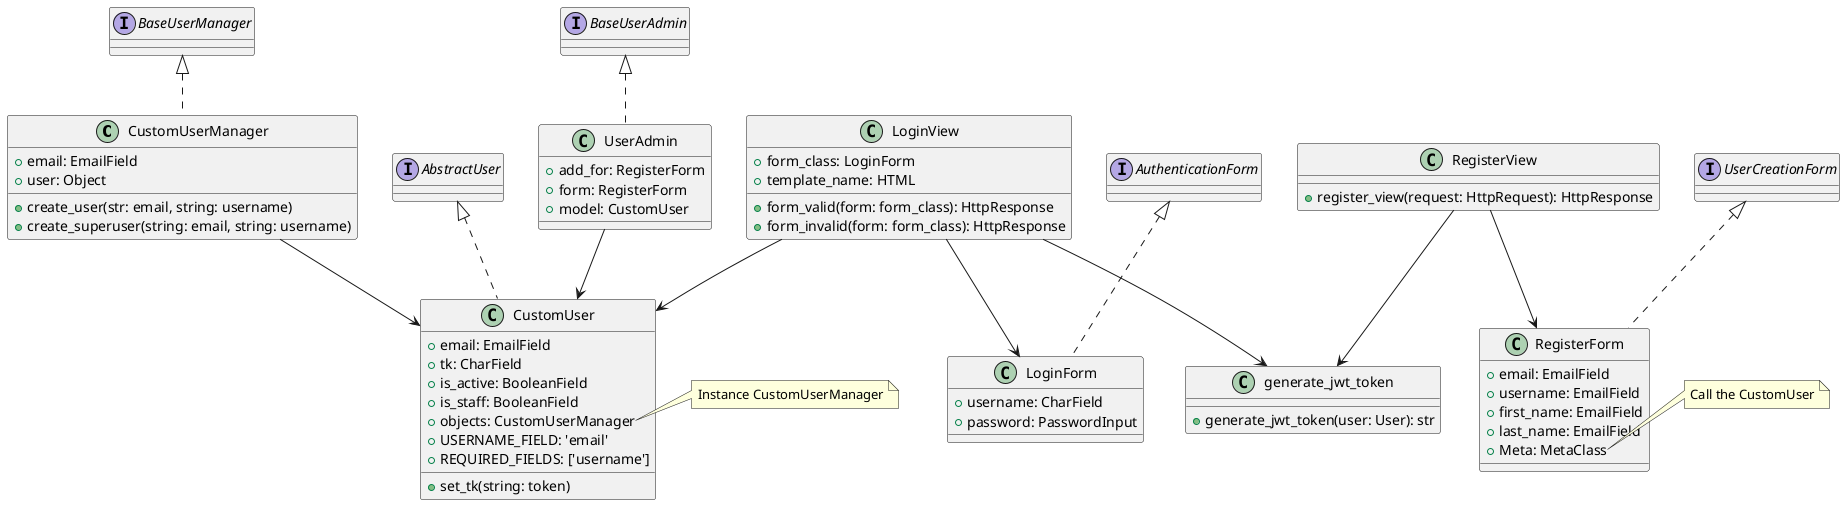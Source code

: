 @startuml
class CustomUserManager implements BaseUserManager {
  + email: EmailField
  + user: Object

  + create_user(str: email, string: username)
  + create_superuser(string: email, string: username)
}

class CustomUser implements AbstractUser {
  + email: EmailField
  + tk: CharField
  + is_active: BooleanField
  + is_staff: BooleanField
  + objects: CustomUserManager
  + USERNAME_FIELD: 'email'
  + REQUIRED_FIELDS: ['username']

  + set_tk(string: token)
}

class UserAdmin implements BaseUserAdmin{
  + add_for: RegisterForm
  + form: RegisterForm
  + model: CustomUser
}


CustomUserManager --> CustomUser
UserAdmin --> CustomUser

note right of CustomUser::objects
  Instance CustomUserManager
end note



class RegisterForm implements UserCreationForm{
  + email: EmailField
  + username: EmailField
  + first_name: EmailField
  + last_name: EmailField
  + Meta: MetaClass
}

class generate_jwt_token{
  + generate_jwt_token(user: User): str
}

class LoginForm implements AuthenticationForm{
  + username: CharField
  + password: PasswordInput
}

class LoginView{
+ form_class: LoginForm
+ template_name: HTML

+ form_valid(form: form_class): HttpResponse
+ form_invalid(form: form_class): HttpResponse
}

LoginView --> LoginForm
LoginView --> CustomUser
LoginView --> generate_jwt_token

class RegisterView{
  + register_view(request: HttpRequest): HttpResponse
}

RegisterView --> RegisterForm
RegisterView --> generate_jwt_token


note right of RegisterForm::Meta
  Call the CustomUser
end note

@enduml